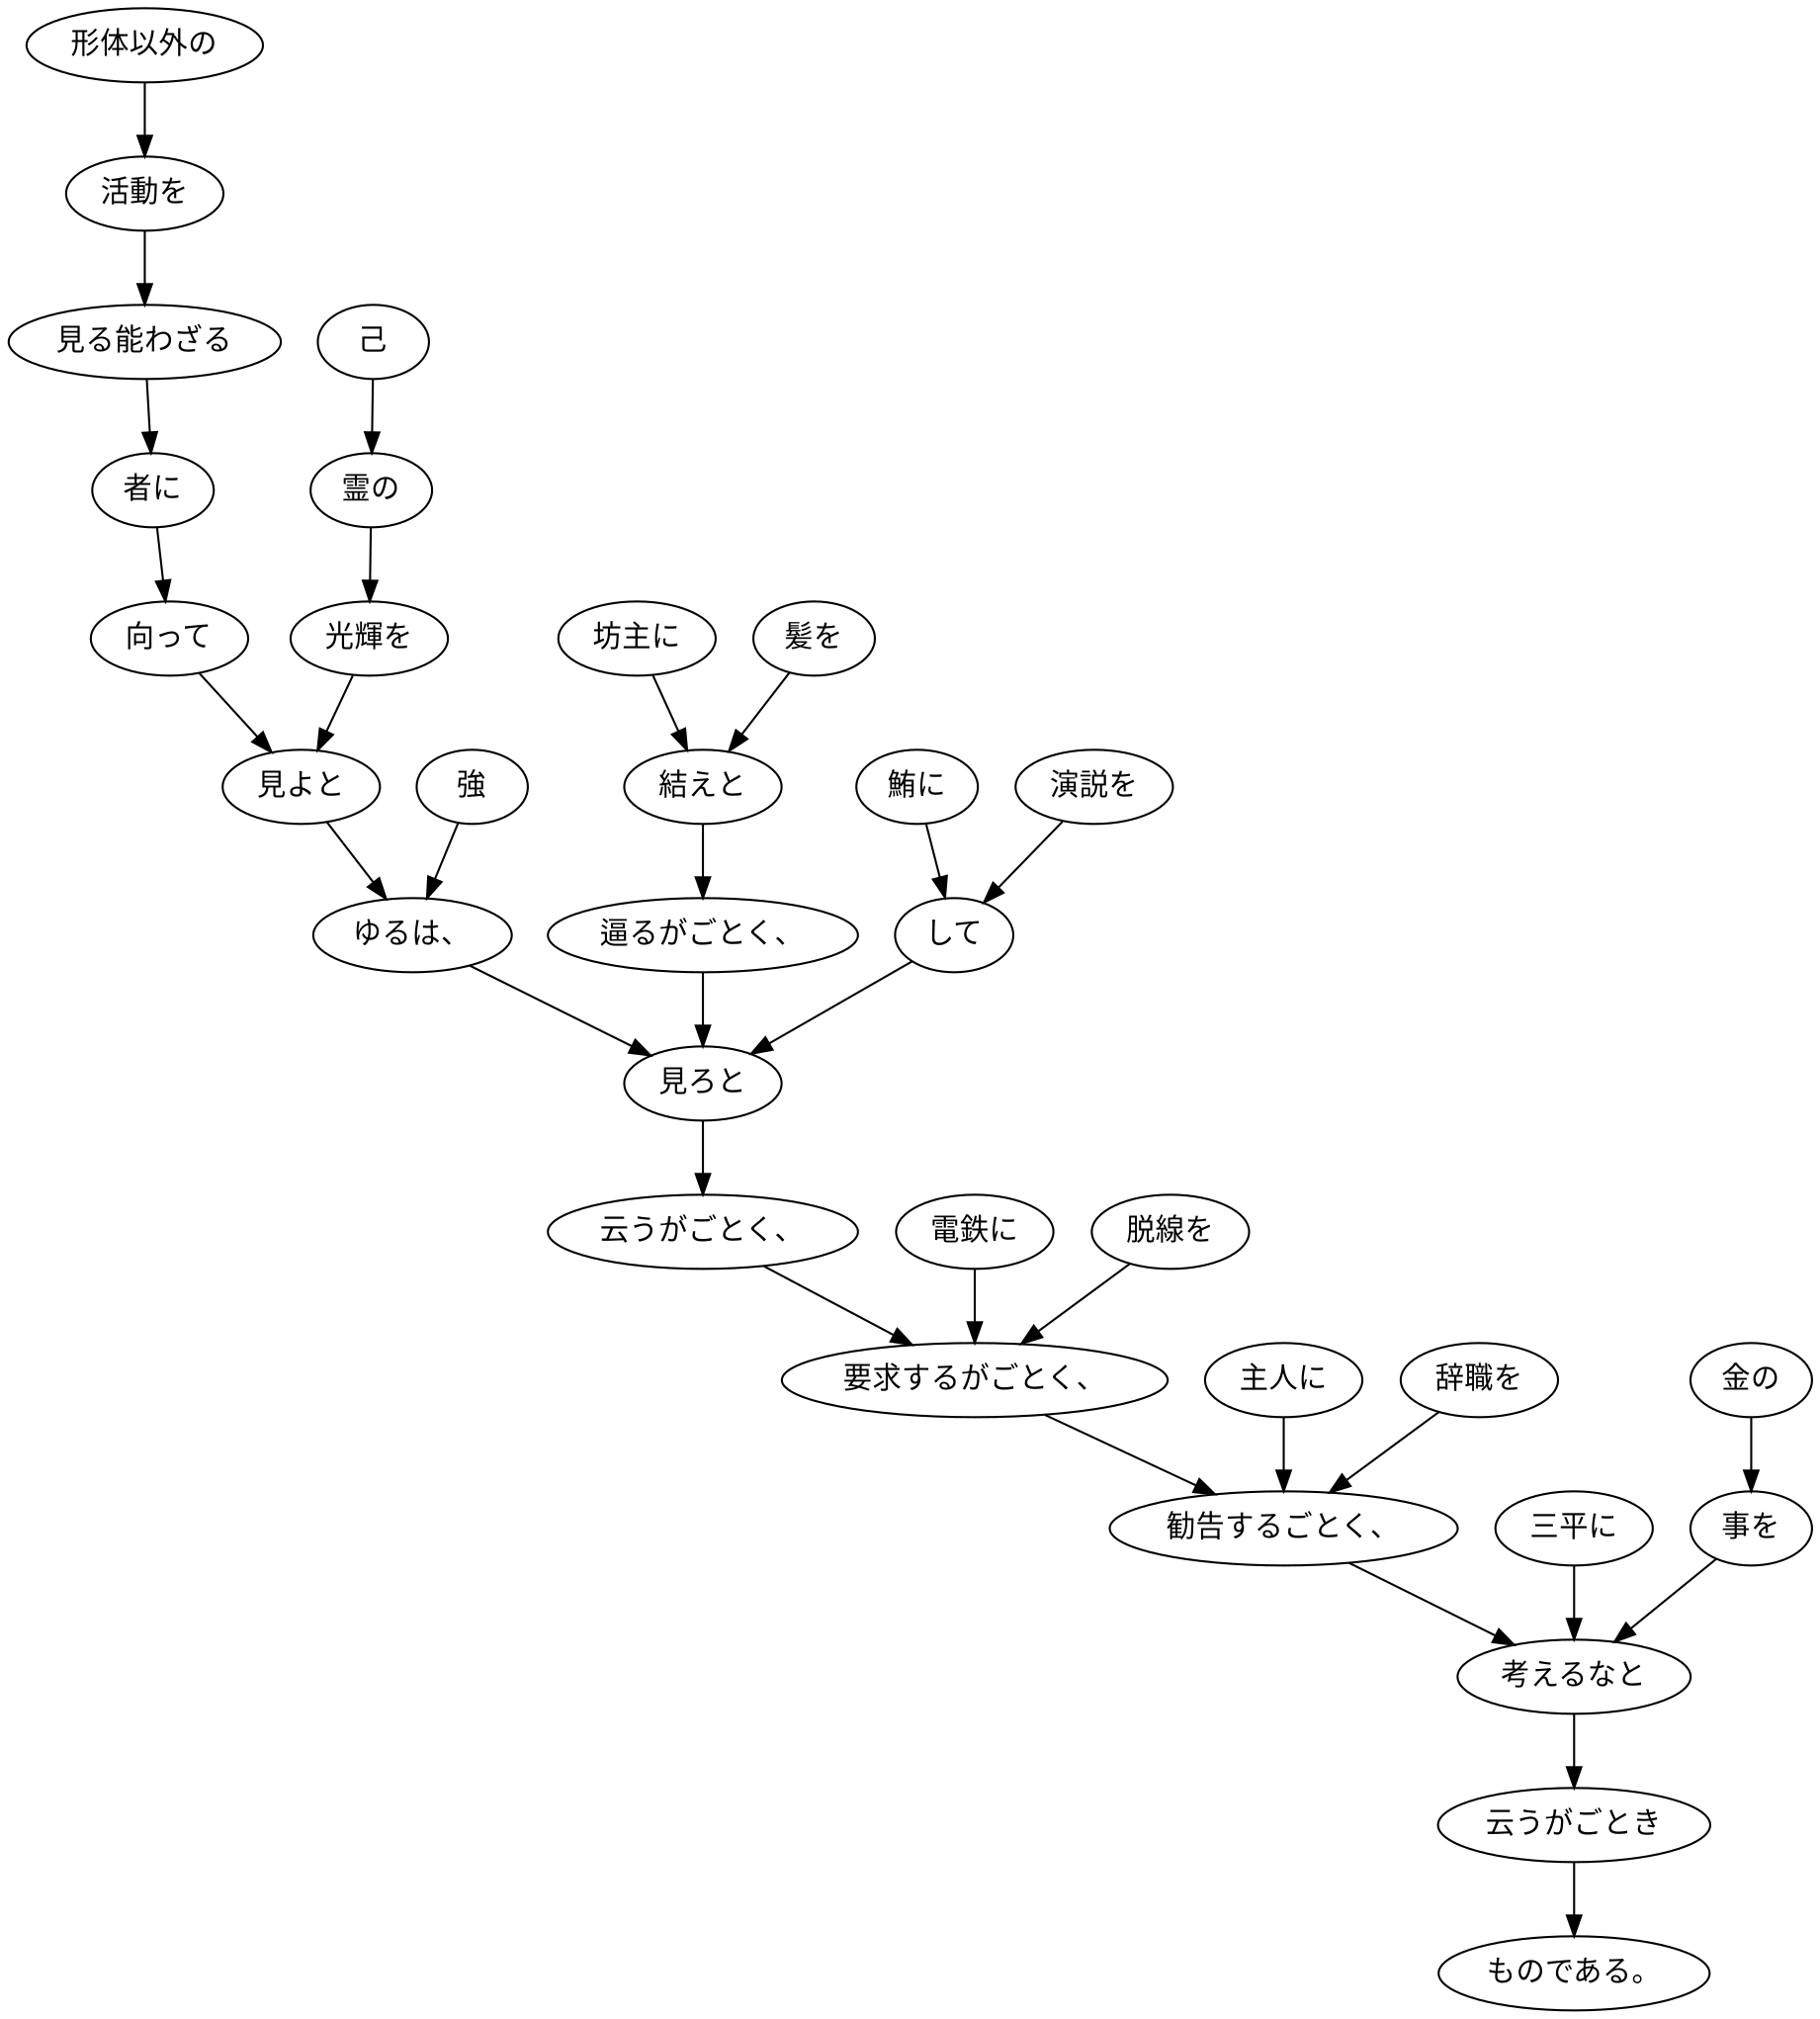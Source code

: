 digraph graph3200 {
	node0 [label="形体以外の"];
	node1 [label="活動を"];
	node2 [label="見る能わざる"];
	node3 [label="者に"];
	node4 [label="向って"];
	node5 [label="己"];
	node6 [label="霊の"];
	node7 [label="光輝を"];
	node8 [label="見よと"];
	node9 [label="強"];
	node10 [label="ゆるは、"];
	node11 [label="坊主に"];
	node12 [label="髪を"];
	node13 [label="結えと"];
	node14 [label="逼るがごとく、"];
	node15 [label="鮪に"];
	node16 [label="演説を"];
	node17 [label="して"];
	node18 [label="見ろと"];
	node19 [label="云うがごとく、"];
	node20 [label="電鉄に"];
	node21 [label="脱線を"];
	node22 [label="要求するがごとく、"];
	node23 [label="主人に"];
	node24 [label="辞職を"];
	node25 [label="勧告するごとく、"];
	node26 [label="三平に"];
	node27 [label="金の"];
	node28 [label="事を"];
	node29 [label="考えるなと"];
	node30 [label="云うがごとき"];
	node31 [label="ものである。"];
	node0 -> node1;
	node1 -> node2;
	node2 -> node3;
	node3 -> node4;
	node4 -> node8;
	node5 -> node6;
	node6 -> node7;
	node7 -> node8;
	node8 -> node10;
	node9 -> node10;
	node10 -> node18;
	node11 -> node13;
	node12 -> node13;
	node13 -> node14;
	node14 -> node18;
	node15 -> node17;
	node16 -> node17;
	node17 -> node18;
	node18 -> node19;
	node19 -> node22;
	node20 -> node22;
	node21 -> node22;
	node22 -> node25;
	node23 -> node25;
	node24 -> node25;
	node25 -> node29;
	node26 -> node29;
	node27 -> node28;
	node28 -> node29;
	node29 -> node30;
	node30 -> node31;
}
